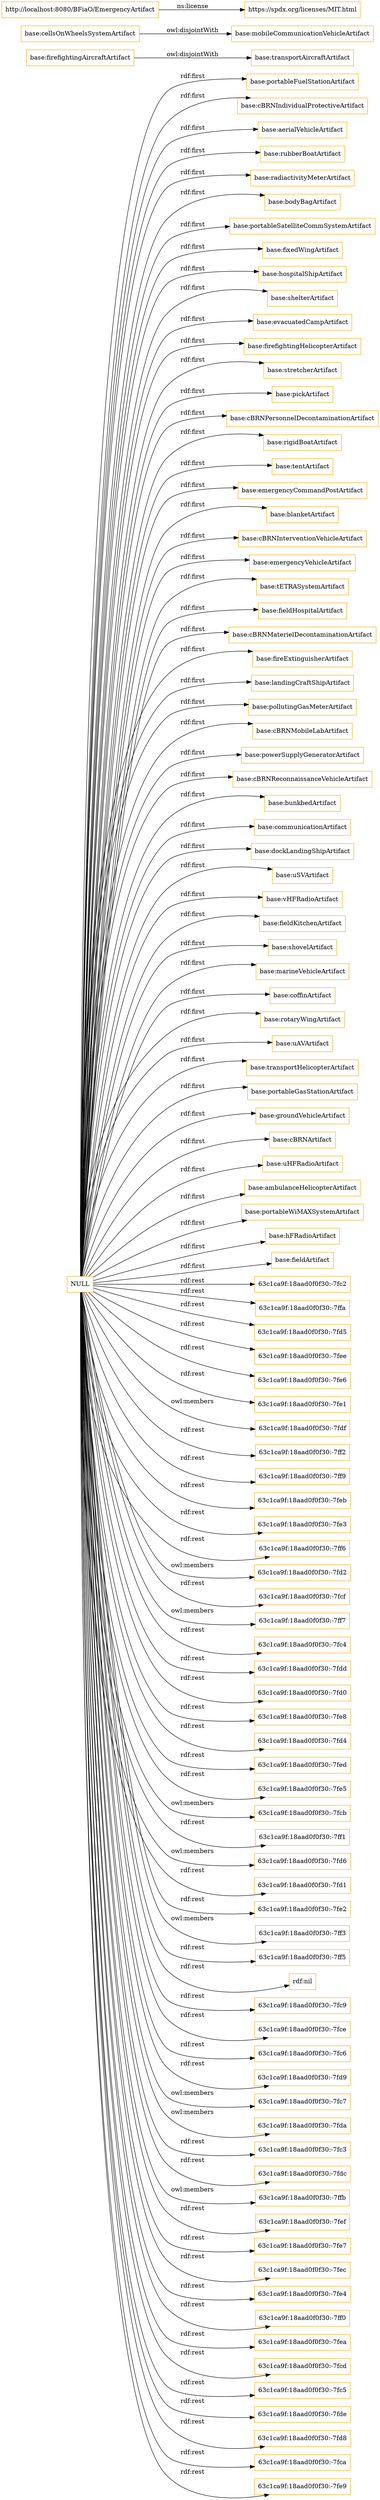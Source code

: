 digraph ar2dtool_diagram { 
rankdir=LR;
size="1501"
node [shape = rectangle, color="orange"]; "base:portableFuelStationArtifact" "base:cBRNIndividualProtectiveArtifact" "base:aerialVehicleArtifact" "base:rubberBoatArtifact" "base:radiactivityMeterArtifact" "base:bodyBagArtifact" "base:portableSatelliteCommSystemArtifact" "base:fixedWingArtifact" "base:hospitalShipArtifact" "base:shelterArtifact" "base:evacuatedCampArtifact" "base:firefightingHelicopterArtifact" "base:firefightingAircraftArtifact" "base:stretcherArtifact" "base:pickArtifact" "base:cBRNPersonnelDecontaminationArtifact" "base:transportAircraftArtifact" "base:rigidBoatArtifact" "base:tentArtifact" "base:emergencyCommandPostArtifact" "base:blanketArtifact" "base:cBRNInterventionVehicleArtifact" "base:emergencyVehicleArtifact" "base:tETRASystemArtifact" "base:fieldHospitalArtifact" "base:cBRNMaterielDecontaminationArtifact" "base:fireExtinguisherArtifact" "base:landingCraftShipArtifact" "base:pollutingGasMeterArtifact" "base:cBRNMobileLabArtifact" "base:powerSupplyGeneratorArtifact" "base:cBRNReconnaissanceVehicleArtifact" "base:bunkbedArtifact" "base:communicationArtifact" "base:dockLandingShipArtifact" "base:uSVArtifact" "base:vHFRadioArtifact" "base:fieldKitchenArtifact" "base:shovelArtifact" "base:marineVehicleArtifact" "base:coffinArtifact" "base:rotaryWingArtifact" "base:uAVArtifact" "base:transportHelicopterArtifact" "base:mobileCommunicationVehicleArtifact" "base:portableGasStationArtifact" "base:groundVehicleArtifact" "base:cBRNArtifact" "base:cellsOnWheelsSystemArtifact" "base:uHFRadioArtifact" "base:ambulanceHelicopterArtifact" "base:portableWiMAXSystemArtifact" "base:hFRadioArtifact" "base:fieldArtifact" ; /*classes style*/
	"base:firefightingAircraftArtifact" -> "base:transportAircraftArtifact" [ label = "owl:disjointWith" ];
	"NULL" -> "63c1ca9f:18aad0f0f30:-7fc2" [ label = "rdf:rest" ];
	"NULL" -> "63c1ca9f:18aad0f0f30:-7ffa" [ label = "rdf:rest" ];
	"NULL" -> "63c1ca9f:18aad0f0f30:-7fd5" [ label = "rdf:rest" ];
	"NULL" -> "63c1ca9f:18aad0f0f30:-7fee" [ label = "rdf:rest" ];
	"NULL" -> "63c1ca9f:18aad0f0f30:-7fe6" [ label = "rdf:rest" ];
	"NULL" -> "base:tETRASystemArtifact" [ label = "rdf:first" ];
	"NULL" -> "63c1ca9f:18aad0f0f30:-7fe1" [ label = "rdf:rest" ];
	"NULL" -> "63c1ca9f:18aad0f0f30:-7fdf" [ label = "owl:members" ];
	"NULL" -> "base:rigidBoatArtifact" [ label = "rdf:first" ];
	"NULL" -> "63c1ca9f:18aad0f0f30:-7ff2" [ label = "rdf:rest" ];
	"NULL" -> "base:cBRNPersonnelDecontaminationArtifact" [ label = "rdf:first" ];
	"NULL" -> "base:hFRadioArtifact" [ label = "rdf:first" ];
	"NULL" -> "base:coffinArtifact" [ label = "rdf:first" ];
	"NULL" -> "63c1ca9f:18aad0f0f30:-7ff9" [ label = "rdf:rest" ];
	"NULL" -> "63c1ca9f:18aad0f0f30:-7feb" [ label = "rdf:rest" ];
	"NULL" -> "base:fieldArtifact" [ label = "rdf:first" ];
	"NULL" -> "63c1ca9f:18aad0f0f30:-7fe3" [ label = "rdf:rest" ];
	"NULL" -> "base:ambulanceHelicopterArtifact" [ label = "rdf:first" ];
	"NULL" -> "base:dockLandingShipArtifact" [ label = "rdf:first" ];
	"NULL" -> "base:uSVArtifact" [ label = "rdf:first" ];
	"NULL" -> "63c1ca9f:18aad0f0f30:-7ff6" [ label = "rdf:rest" ];
	"NULL" -> "base:vHFRadioArtifact" [ label = "rdf:first" ];
	"NULL" -> "base:portableSatelliteCommSystemArtifact" [ label = "rdf:first" ];
	"NULL" -> "base:shovelArtifact" [ label = "rdf:first" ];
	"NULL" -> "base:groundVehicleArtifact" [ label = "rdf:first" ];
	"NULL" -> "base:cBRNMaterielDecontaminationArtifact" [ label = "rdf:first" ];
	"NULL" -> "63c1ca9f:18aad0f0f30:-7fd2" [ label = "owl:members" ];
	"NULL" -> "63c1ca9f:18aad0f0f30:-7fcf" [ label = "rdf:rest" ];
	"NULL" -> "base:fixedWingArtifact" [ label = "rdf:first" ];
	"NULL" -> "base:uHFRadioArtifact" [ label = "rdf:first" ];
	"NULL" -> "63c1ca9f:18aad0f0f30:-7ff7" [ label = "owl:members" ];
	"NULL" -> "base:bunkbedArtifact" [ label = "rdf:first" ];
	"NULL" -> "63c1ca9f:18aad0f0f30:-7fc4" [ label = "rdf:rest" ];
	"NULL" -> "base:evacuatedCampArtifact" [ label = "rdf:first" ];
	"NULL" -> "63c1ca9f:18aad0f0f30:-7fdd" [ label = "rdf:rest" ];
	"NULL" -> "base:fireExtinguisherArtifact" [ label = "rdf:first" ];
	"NULL" -> "63c1ca9f:18aad0f0f30:-7fd0" [ label = "rdf:rest" ];
	"NULL" -> "base:powerSupplyGeneratorArtifact" [ label = "rdf:first" ];
	"NULL" -> "63c1ca9f:18aad0f0f30:-7fe8" [ label = "rdf:rest" ];
	"NULL" -> "base:hospitalShipArtifact" [ label = "rdf:first" ];
	"NULL" -> "63c1ca9f:18aad0f0f30:-7fd4" [ label = "rdf:rest" ];
	"NULL" -> "63c1ca9f:18aad0f0f30:-7fed" [ label = "rdf:rest" ];
	"NULL" -> "base:cBRNInterventionVehicleArtifact" [ label = "rdf:first" ];
	"NULL" -> "63c1ca9f:18aad0f0f30:-7fe5" [ label = "rdf:rest" ];
	"NULL" -> "base:rubberBoatArtifact" [ label = "rdf:first" ];
	"NULL" -> "63c1ca9f:18aad0f0f30:-7fcb" [ label = "owl:members" ];
	"NULL" -> "63c1ca9f:18aad0f0f30:-7ff1" [ label = "rdf:rest" ];
	"NULL" -> "base:cBRNReconnaissanceVehicleArtifact" [ label = "rdf:first" ];
	"NULL" -> "63c1ca9f:18aad0f0f30:-7fd6" [ label = "owl:members" ];
	"NULL" -> "63c1ca9f:18aad0f0f30:-7fd1" [ label = "rdf:rest" ];
	"NULL" -> "63c1ca9f:18aad0f0f30:-7fe2" [ label = "rdf:rest" ];
	"NULL" -> "base:portableWiMAXSystemArtifact" [ label = "rdf:first" ];
	"NULL" -> "base:radiactivityMeterArtifact" [ label = "rdf:first" ];
	"NULL" -> "63c1ca9f:18aad0f0f30:-7ff3" [ label = "owl:members" ];
	"NULL" -> "63c1ca9f:18aad0f0f30:-7ff5" [ label = "rdf:rest" ];
	"NULL" -> "base:portableGasStationArtifact" [ label = "rdf:first" ];
	"NULL" -> "rdf:nil" [ label = "rdf:rest" ];
	"NULL" -> "base:tentArtifact" [ label = "rdf:first" ];
	"NULL" -> "base:aerialVehicleArtifact" [ label = "rdf:first" ];
	"NULL" -> "63c1ca9f:18aad0f0f30:-7fc9" [ label = "rdf:rest" ];
	"NULL" -> "base:portableFuelStationArtifact" [ label = "rdf:first" ];
	"NULL" -> "63c1ca9f:18aad0f0f30:-7fce" [ label = "rdf:rest" ];
	"NULL" -> "base:blanketArtifact" [ label = "rdf:first" ];
	"NULL" -> "base:bodyBagArtifact" [ label = "rdf:first" ];
	"NULL" -> "63c1ca9f:18aad0f0f30:-7fc6" [ label = "rdf:rest" ];
	"NULL" -> "63c1ca9f:18aad0f0f30:-7fd9" [ label = "rdf:rest" ];
	"NULL" -> "base:fieldHospitalArtifact" [ label = "rdf:first" ];
	"NULL" -> "63c1ca9f:18aad0f0f30:-7fc7" [ label = "owl:members" ];
	"NULL" -> "63c1ca9f:18aad0f0f30:-7fda" [ label = "owl:members" ];
	"NULL" -> "63c1ca9f:18aad0f0f30:-7fc3" [ label = "rdf:rest" ];
	"NULL" -> "base:transportHelicopterArtifact" [ label = "rdf:first" ];
	"NULL" -> "63c1ca9f:18aad0f0f30:-7fdc" [ label = "rdf:rest" ];
	"NULL" -> "base:shelterArtifact" [ label = "rdf:first" ];
	"NULL" -> "base:cBRNArtifact" [ label = "rdf:first" ];
	"NULL" -> "63c1ca9f:18aad0f0f30:-7ffb" [ label = "owl:members" ];
	"NULL" -> "63c1ca9f:18aad0f0f30:-7fef" [ label = "rdf:rest" ];
	"NULL" -> "base:marineVehicleArtifact" [ label = "rdf:first" ];
	"NULL" -> "63c1ca9f:18aad0f0f30:-7fe7" [ label = "rdf:rest" ];
	"NULL" -> "base:stretcherArtifact" [ label = "rdf:first" ];
	"NULL" -> "base:landingCraftShipArtifact" [ label = "rdf:first" ];
	"NULL" -> "base:pollutingGasMeterArtifact" [ label = "rdf:first" ];
	"NULL" -> "base:pickArtifact" [ label = "rdf:first" ];
	"NULL" -> "63c1ca9f:18aad0f0f30:-7fec" [ label = "rdf:rest" ];
	"NULL" -> "63c1ca9f:18aad0f0f30:-7fe4" [ label = "rdf:rest" ];
	"NULL" -> "base:firefightingHelicopterArtifact" [ label = "rdf:first" ];
	"NULL" -> "63c1ca9f:18aad0f0f30:-7ff0" [ label = "rdf:rest" ];
	"NULL" -> "base:uAVArtifact" [ label = "rdf:first" ];
	"NULL" -> "base:communicationArtifact" [ label = "rdf:first" ];
	"NULL" -> "base:cBRNMobileLabArtifact" [ label = "rdf:first" ];
	"NULL" -> "base:fieldKitchenArtifact" [ label = "rdf:first" ];
	"NULL" -> "base:rotaryWingArtifact" [ label = "rdf:first" ];
	"NULL" -> "63c1ca9f:18aad0f0f30:-7fea" [ label = "rdf:rest" ];
	"NULL" -> "63c1ca9f:18aad0f0f30:-7fcd" [ label = "rdf:rest" ];
	"NULL" -> "63c1ca9f:18aad0f0f30:-7fc5" [ label = "rdf:rest" ];
	"NULL" -> "63c1ca9f:18aad0f0f30:-7fde" [ label = "rdf:rest" ];
	"NULL" -> "base:emergencyVehicleArtifact" [ label = "rdf:first" ];
	"NULL" -> "base:cBRNIndividualProtectiveArtifact" [ label = "rdf:first" ];
	"NULL" -> "base:emergencyCommandPostArtifact" [ label = "rdf:first" ];
	"NULL" -> "63c1ca9f:18aad0f0f30:-7fd8" [ label = "rdf:rest" ];
	"NULL" -> "63c1ca9f:18aad0f0f30:-7fca" [ label = "rdf:rest" ];
	"NULL" -> "63c1ca9f:18aad0f0f30:-7fe9" [ label = "rdf:rest" ];
	"base:cellsOnWheelsSystemArtifact" -> "base:mobileCommunicationVehicleArtifact" [ label = "owl:disjointWith" ];
	"http://localhost:8080/BFiaO/EmergencyArtifact" -> "https://spdx.org/licenses/MIT.html" [ label = "ns:license" ];

}
